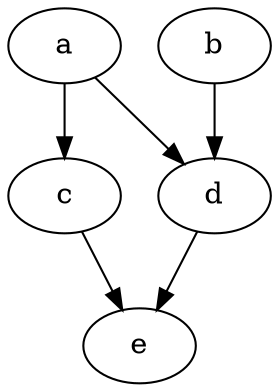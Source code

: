 digraph "outputInput" {
	a	[Weight=2,Start=0,Processor=1];
	b	[Weight=3,Start=2,Processor=1];
	c	[Weight=1,Start=5,Processor=1];
	d	[Weight=2,Start=6,Processor=1];
	e	[Weight=1,Start=8,Processor=1];
	a -> c	[Weight=1];
	a -> d	[Weight=1];
	b -> d	[Weight=1];
	c -> e	[Weight=1];
	d -> e	[Weight=1];
}

